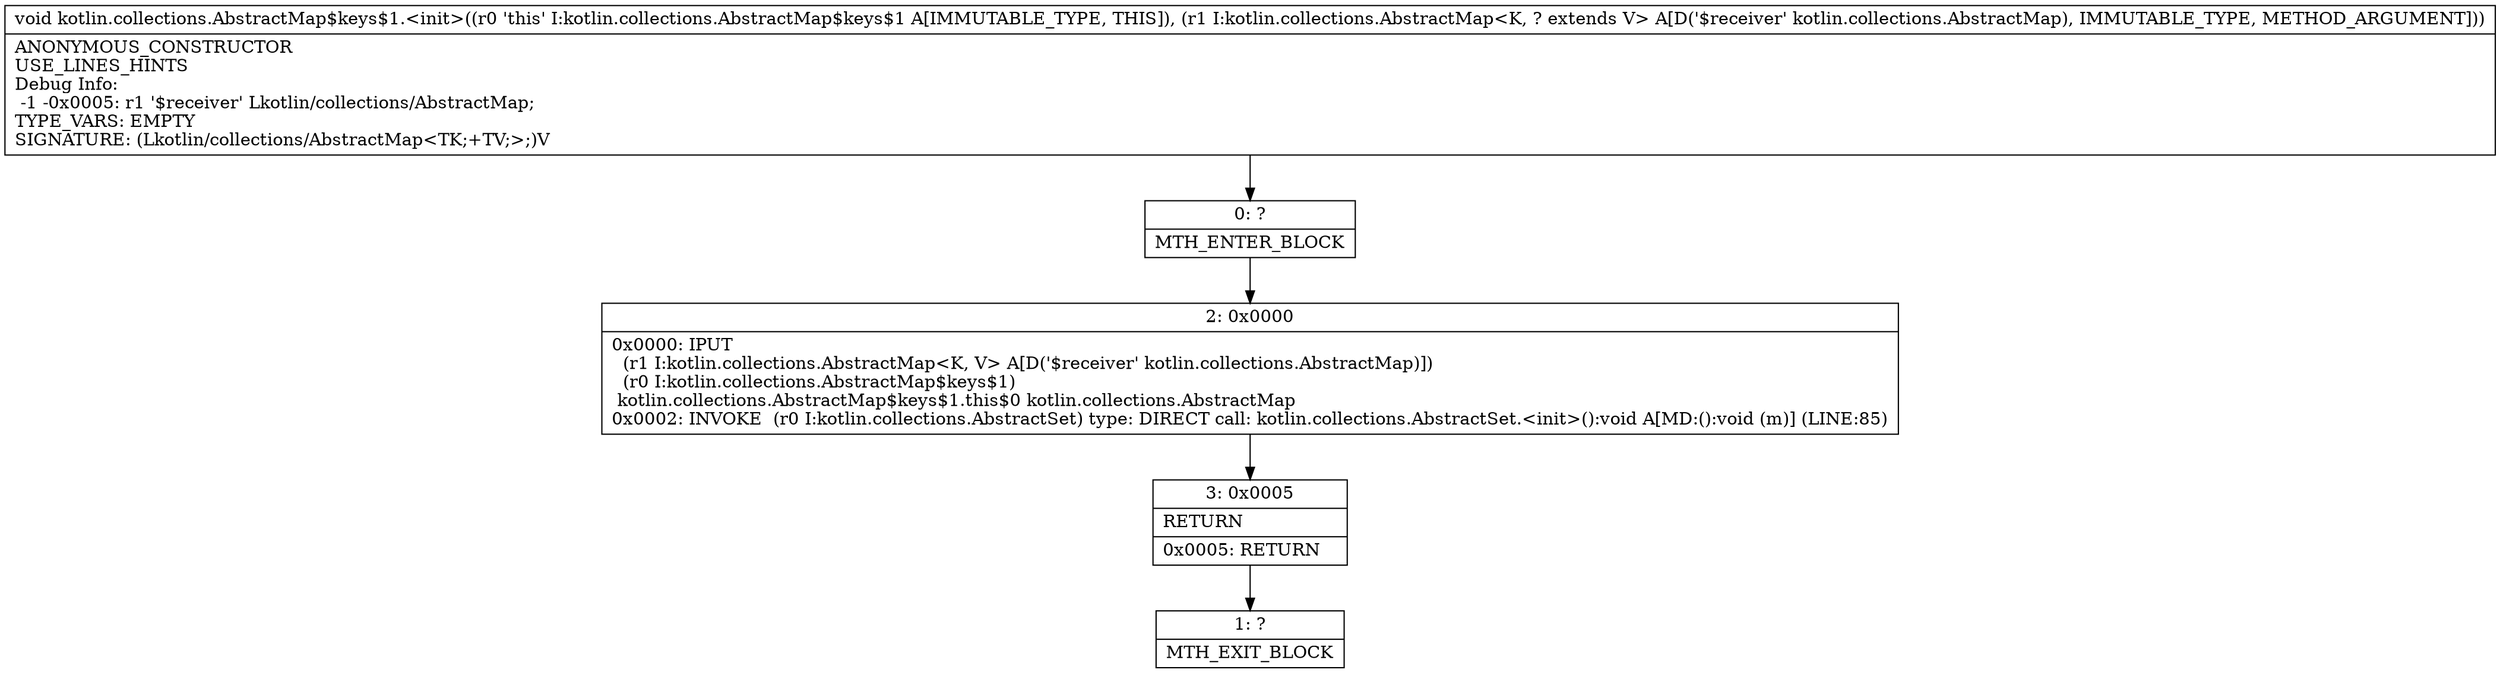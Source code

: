 digraph "CFG forkotlin.collections.AbstractMap$keys$1.\<init\>(Lkotlin\/collections\/AbstractMap;)V" {
Node_0 [shape=record,label="{0\:\ ?|MTH_ENTER_BLOCK\l}"];
Node_2 [shape=record,label="{2\:\ 0x0000|0x0000: IPUT  \l  (r1 I:kotlin.collections.AbstractMap\<K, V\> A[D('$receiver' kotlin.collections.AbstractMap)])\l  (r0 I:kotlin.collections.AbstractMap$keys$1)\l kotlin.collections.AbstractMap$keys$1.this$0 kotlin.collections.AbstractMap \l0x0002: INVOKE  (r0 I:kotlin.collections.AbstractSet) type: DIRECT call: kotlin.collections.AbstractSet.\<init\>():void A[MD:():void (m)] (LINE:85)\l}"];
Node_3 [shape=record,label="{3\:\ 0x0005|RETURN\l|0x0005: RETURN   \l}"];
Node_1 [shape=record,label="{1\:\ ?|MTH_EXIT_BLOCK\l}"];
MethodNode[shape=record,label="{void kotlin.collections.AbstractMap$keys$1.\<init\>((r0 'this' I:kotlin.collections.AbstractMap$keys$1 A[IMMUTABLE_TYPE, THIS]), (r1 I:kotlin.collections.AbstractMap\<K, ? extends V\> A[D('$receiver' kotlin.collections.AbstractMap), IMMUTABLE_TYPE, METHOD_ARGUMENT]))  | ANONYMOUS_CONSTRUCTOR\lUSE_LINES_HINTS\lDebug Info:\l  \-1 \-0x0005: r1 '$receiver' Lkotlin\/collections\/AbstractMap;\lTYPE_VARS: EMPTY\lSIGNATURE: (Lkotlin\/collections\/AbstractMap\<TK;+TV;\>;)V\l}"];
MethodNode -> Node_0;Node_0 -> Node_2;
Node_2 -> Node_3;
Node_3 -> Node_1;
}

